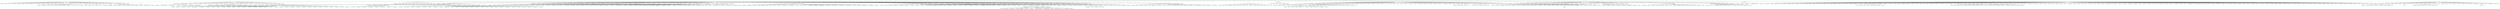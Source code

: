 digraph tree {
    "root";
    "Arts & Entertainment";
    "Amphitheater";
    "Aquarium";
    "Arcade";
    "Art Gallery";
    "Bowling Alley";
    "Casino";
    "Circus";
    "Comedy Club";
    "Concert Hall";
    "Country Dance Club";
    "Disc Golf";
    "Exhibit";
    "General Entertainment";
    "Go Kart Track";
    "Historic Site";
    "Karaoke Box";
    "Laser Tag";
    "Memorial Site";
    "Mini Golf";
    "Movie Theater";
    "Drive-in Theater";
    "Indie Movie Theater";
    "Multiplex";
    "Museum";
    "Art Museum";
    "Erotic Museum";
    "History Museum";
    "Planetarium";
    "Science Museum";
    "Music Venue";
    "Jazz Club";
    "Piano Bar";
    "Rock Club";
    "Pachinko Parlor";
    "Performing Arts Venue";
    "Dance Studio";
    "Indie Theater";
    "Opera House";
    "Theater";
    "Pool Hall";
    "Public Art";
    "Outdoor Sculpture";
    "Street Art";
    "Racecourse";
    "Racetrack";
    "Roller Rink";
    "Salsa Club";
    "Samba School";
    "Stadium";
    "Baseball Stadium";
    "Basketball Stadium";
    "Cricket Ground";
    "Football Stadium";
    "Hockey Arena";
    "Rugby Stadium";
    "Soccer Stadium";
    "Tennis Stadium";
    "Track Stadium";
    "Theme Park";
    "Theme Park Ride / Attraction";
    "Tour Provider";
    "Water Park";
    "Zoo";
    "Zoo Exhibit";
    "College & University";
    "College Academic Building";
    "College Arts Building";
    "College Communications Building";
    "College Engineering Building";
    "College History Building";
    "College Math Building";
    "College Science Building";
    "College Technology Building";
    "College Administrative Building";
    "College Auditorium";
    "College Bookstore";
    "College Cafeteria";
    "College Classroom";
    "College Gym";
    "College Lab";
    "College Library";
    "College Quad";
    "College Rec Center";
    "College Residence Hall";
    "College Stadium";
    "College Baseball Diamond";
    "College Basketball Court";
    "College Cricket Pitch";
    "College Football Field";
    "College Hockey Rink";
    "College Soccer Field";
    "College Tennis Court";
    "College Track";
    "College Theater";
    "Community College";
    "Fraternity House";
    "General College & University";
    "Law School";
    "Medical School";
    "Sorority House";
    "Student Center";
    "Trade School";
    "University";
    "Event";
    "Christmas Market";
    "Conference";
    "Convention";
    "Festival";
    "Line / Queue";
    "Music Festival";
    "Other Event";
    "Parade";
    "Sporting Event";
    "Stoop Sale";
    "Street Fair";
    "Trade Fair";
    "Food";
    "Afghan Restaurant";
    "African Restaurant";
    "Ethiopian Restaurant";
    "American Restaurant";
    "New American Restaurant";
    "Asian Restaurant";
    "Burmese Restaurant";
    "Cambodian Restaurant";
    "Chinese Restaurant";
    "Anhui Restaurant";
    "Beijing Restaurant";
    "Cantonese Restaurant";
    "Cha Chaan Teng";
    "Chinese Aristocrat Restaurant";
    "Chinese Breakfast Place";
    "Dim Sum Restaurant";
    "Dongbei Restaurant";
    "Fujian Restaurant";
    "Guizhou Restaurant";
    "Hainan Restaurant";
    "Hakka Restaurant";
    "Henan Restaurant";
    "Hong Kong Restaurant";
    "Huaiyang Restaurant";
    "Hubei Restaurant";
    "Hunan Restaurant";
    "Imperial Restaurant";
    "Jiangsu Restaurant";
    "Jiangxi Restaurant";
    "Macanese Restaurant";
    "Manchu Restaurant";
    "Peking Duck Restaurant";
    "Shaanxi Restaurant";
    "Shandong Restaurant";
    "Shanghai Restaurant";
    "Shanxi Restaurant";
    "Szechuan Restaurant";
    "Taiwanese Restaurant";
    "Tianjin Restaurant";
    "Xinjiang Restaurant";
    "Yunnan Restaurant";
    "Zhejiang Restaurant";
    "Filipino Restaurant";
    "Himalayan Restaurant";
    "Hotpot Restaurant";
    "Indonesian Restaurant";
    "Acehnese Restaurant";
    "Balinese Restaurant";
    "Betawinese Restaurant";
    "Indonesian Meatball Place";
    "Javanese Restaurant";
    "Manadonese Restaurant";
    "Padangnese Restaurant";
    "Sundanese Restaurant";
    "Japanese Restaurant";
    "Donburi Restaurant";
    "Japanese Curry Restaurant";
    "Kaiseki Restaurant";
    "Kushikatsu Restaurant";
    "Monjayaki Restaurant";
    "Nabe Restaurant";
    "Okonomiyaki Restaurant";
    "Ramen Restaurant";
    "Shabu-Shabu Restaurant";
    "Soba Restaurant";
    "Sukiyaki Restaurant";
    "Sushi Restaurant";
    "Takoyaki Place";
    "Tempura Restaurant";
    "Tonkatsu Restaurant";
    "Udon Restaurant";
    "Unagi Restaurant";
    "Wagashi Place";
    "Yakitori Restaurant";
    "Yoshoku Restaurant";
    "Korean Restaurant";
    "Bossam/Jokbal Restaurant";
    "Bunsik Restaurant";
    "Gukbap Restaurant";
    "Janguh Restaurant";
    "Samgyetang Restaurant";
    "Malay Restaurant";
    "Mamak Restaurant";
    "Mongolian Restaurant";
    "Noodle House";
    "Satay Restaurant";
    "Thai Restaurant";
    "Som Tum Restaurant";
    "Tibetan Restaurant";
    "Vietnamese Restaurant";
    "Australian Restaurant";
    "Austrian Restaurant";
    "BBQ Joint";
    "Bagel Shop";
    "Bakery";
    "Belgian Restaurant";
    "Bistro";
    "Breakfast Spot";
    "Bubble Tea Shop";
    "Buffet";
    "Burger Joint";
    "Cafeteria";
    "Café";
    "Cajun / Creole Restaurant";
    "Caribbean Restaurant";
    "Cuban Restaurant";
    "Caucasian Restaurant";
    "Coffee Shop";
    "Comfort Food Restaurant";
    "Creperie";
    "Czech Restaurant";
    "Deli / Bodega";
    "Dessert Shop";
    "Cupcake Shop";
    "Frozen Yogurt Shop";
    "Ice Cream Shop";
    "Pastry Shop";
    "Pie Shop";
    "Diner";
    "Donut Shop";
    "Dumpling Restaurant";
    "Dutch Restaurant";
    "Eastern European Restaurant";
    "Belarusian Restaurant";
    "Bosnian Restaurant";
    "Bulgarian Restaurant";
    "Romanian Restaurant";
    "Tatar Restaurant";
    "English Restaurant";
    "Falafel Restaurant";
    "Fast Food Restaurant";
    "Fish & Chips Shop";
    "Fondue Restaurant";
    "Food Court";
    "Food Stand";
    "Food Truck";
    "French Restaurant";
    "Alsatian Restaurant";
    "Auvergne Restaurant";
    "Basque Restaurant";
    "Brasserie";
    "Breton Restaurant";
    "Burgundian Restaurant";
    "Catalan Restaurant";
    "Ch'ti Restaurant";
    "Corsican Restaurant";
    "Estaminet";
    "Labour Canteen";
    "Lyonese Bouchon";
    "Norman Restaurant";
    "Provençal Restaurant";
    "Savoyard Restaurant";
    "Southwestern French Restaurant";
    "Fried Chicken Joint";
    "Friterie";
    "Gastropub";
    "German Restaurant";
    "Apple Wine Pub";
    "Bavarian Restaurant";
    "Bratwurst Joint";
    "Currywurst Joint";
    "Franconian Restaurant";
    "German Pop-Up Restaurant";
    "Palatine Restaurant";
    "Rhenisch Restaurant";
    "Schnitzel Restaurant";
    "Silesian Restaurant";
    "Swabian Restaurant";
    "Gluten-free Restaurant";
    "Greek Restaurant";
    "Bougatsa Shop";
    "Cretan Restaurant";
    "Fish Taverna";
    "Grilled Meat Restaurant";
    "Kafenio";
    "Magirio";
    "Meze Restaurant";
    "Modern Greek Restaurant";
    "Ouzeri";
    "Patsa Restaurant";
    "Souvlaki Shop";
    "Taverna";
    "Tsipouro Restaurant";
    "Halal Restaurant";
    "Hawaiian Restaurant";
    "Poke Place";
    "Hot Dog Joint";
    "Hungarian Restaurant";
    "Indian Restaurant";
    "Andhra Restaurant";
    "Awadhi Restaurant";
    "Bengali Restaurant";
    "Chaat Place";
    "Chettinad Restaurant";
    "Dhaba";
    "Dosa Place";
    "Goan Restaurant";
    "Gujarati Restaurant";
    "Hyderabadi Restaurant";
    "Indian Chinese Restaurant";
    "Indian Sweet Shop";
    "Irani Cafe";
    "Jain Restaurant";
    "Karnataka Restaurant";
    "Kerala Restaurant";
    "Maharashtrian Restaurant";
    "Mughlai Restaurant";
    "Multicuisine Indian Restaurant";
    "North Indian Restaurant";
    "Northeast Indian Restaurant";
    "Parsi Restaurant";
    "Punjabi Restaurant";
    "Rajasthani Restaurant";
    "South Indian Restaurant";
    "Udupi Restaurant";
    "Irish Pub";
    "Italian Restaurant";
    "Abruzzo Restaurant";
    "Agriturismo";
    "Aosta Restaurant";
    "Basilicata Restaurant";
    "Calabria Restaurant";
    "Campanian Restaurant";
    "Emilia Restaurant";
    "Friuli Restaurant";
    "Ligurian Restaurant";
    "Lombard Restaurant";
    "Malga";
    "Marche Restaurant";
    "Molise Restaurant";
    "Piadineria";
    "Piedmontese Restaurant";
    "Puglia Restaurant";
    "Romagna Restaurant";
    "Roman Restaurant";
    "Sardinian Restaurant";
    "Sicilian Restaurant";
    "South Tyrolean Restaurant";
    "Trattoria/Osteria";
    "Trentino Restaurant";
    "Tuscan Restaurant";
    "Umbrian Restaurant";
    "Veneto Restaurant";
    "Jewish Restaurant";
    "Kosher Restaurant";
    "Juice Bar";
    "Kebab Restaurant";
    "Latin American Restaurant";
    "Arepa Restaurant";
    "Empanada Restaurant";
    "Salvadoran Restaurant";
    "South American Restaurant";
    "Argentinian Restaurant";
    "Brazilian Restaurant";
    "Acai House";
    "Baiano Restaurant";
    "Central Brazilian Restaurant";
    "Churrascaria";
    "Empada House";
    "Goiano Restaurant";
    "Mineiro Restaurant";
    "Northeastern Brazilian Restaurant";
    "Northern Brazilian Restaurant";
    "Pastelaria";
    "Southeastern Brazilian Restaurant";
    "Southern Brazilian Restaurant";
    "Tapiocaria";
    "Colombian Restaurant";
    "Peruvian Restaurant";
    "Venezuelan Restaurant";
    "Mac & Cheese Joint";
    "Mediterranean Restaurant";
    "Moroccan Restaurant";
    "Mexican Restaurant";
    "Botanero";
    "Burrito Place";
    "Taco Place";
    "Tex-Mex Restaurant";
    "Yucatecan Restaurant";
    "Middle Eastern Restaurant";
    "Egyptian Restaurant";
    "Iraqi Restaurant";
    "Israeli Restaurant";
    "Kurdish Restaurant";
    "Lebanese Restaurant";
    "Persian Restaurant";
    "Ash and Haleem Place";
    "Dizi Place";
    "Gilaki Restaurant";
    "Jegaraki";
    "Tabbakhi";
    "Shawarma Place";
    "Syrian Restaurant";
    "Yemeni Restaurant";
    "Modern European Restaurant";
    "Molecular Gastronomy Restaurant";
    "Pakistani Restaurant";
    "Pet Café";
    "Pizza Place";
    "Polish Restaurant";
    "Portuguese Restaurant";
    "Poutine Place";
    "Restaurant";
    "Russian Restaurant";
    "Blini House";
    "Pelmeni House";
    "Salad Place";
    "Sandwich Place";
    "Scandinavian Restaurant";
    "Scottish Restaurant";
    "Seafood Restaurant";
    "Slovak Restaurant";
    "Snack Place";
    "Soup Place";
    "Southern / Soul Food Restaurant";
    "Spanish Restaurant";
    "Paella Restaurant";
    "Tapas Restaurant";
    "Sri Lankan Restaurant";
    "Steakhouse";
    "Swiss Restaurant";
    "Tea Room";
    "Theme Restaurant";
    "Truck Stop";
    "Turkish Restaurant";
    "Borek Place";
    "Cigkofte Place";
    "Doner Restaurant";
    "Gozleme Place";
    "Kofte Place";
    "Kokoreç Restaurant";
    "Kumpir Restaurant";
    "Kumru Restaurant";
    "Manti Place";
    "Meyhane";
    "Pide Place";
    "Pilavcı";
    "Söğüş Place";
    "Tantuni Restaurant";
    "Turkish Coffeehouse";
    "Turkish Home Cooking Restaurant";
    "Çöp Şiş Place";
    "Ukrainian Restaurant";
    "Varenyky restaurant";
    "West-Ukrainian Restaurant";
    "Vegetarian / Vegan Restaurant";
    "Wings Joint";
    "Nightlife Spot";
    "Bar";
    "Beach Bar";
    "Beer Bar";
    "Beer Garden";
    "Champagne Bar";
    "Cocktail Bar";
    "Dive Bar";
    "Gay Bar";
    "Hookah Bar";
    "Hotel Bar";
    "Karaoke Bar";
    "Pub";
    "Sake Bar";
    "Speakeasy";
    "Sports Bar";
    "Tiki Bar";
    "Whisky Bar";
    "Wine Bar";
    "Brewery";
    "Lounge";
    "Night Market";
    "Nightclub";
    "Other Nightlife";
    "Strip Club";
    "Outdoors & Recreation";
    "Athletics & Sports";
    "Badminton Court";
    "Baseball Field";
    "Basketball Court";
    "Bowling Green";
    "Curling Ice";
    "Golf Course";
    "Golf Driving Range";
    "Gym / Fitness Center";
    "Boxing Gym";
    "Climbing Gym";
    "Cycle Studio";
    "Gym Pool";
    "Gymnastics Gym";
    "Gym";
    "Martial Arts Dojo";
    "Outdoor Gym";
    "Pilates Studio";
    "Track";
    "Weight Loss Center";
    "Yoga Studio";
    "Hockey Field";
    "Hockey Rink";
    "Paintball Field";
    "Rugby Pitch";
    "Skate Park";
    "Skating Rink";
    "Soccer Field";
    "Sports Club";
    "Squash Court";
    "Tennis Court";
    "Volleyball Court";
    "Bathing Area";
    "Bay";
    "Beach";
    "Nudist Beach";
    "Surf Spot";
    "Bike Trail";
    "Botanical Garden";
    "Bridge";
    "Campground";
    "Canal Lock";
    "Canal";
    "Castle";
    "Cave";
    "Cemetery";
    "Dive Spot";
    "Dog Run";
    "Farm";
    "Field";
    "Fishing Spot";
    "Forest";
    "Fountain";
    "Garden";
    "Gun Range";
    "Harbor / Marina";
    "Hill";
    "Hot Spring";
    "Indoor Play Area";
    "Island";
    "Lake";
    "Lighthouse";
    "Mountain Hut";
    "Mountain";
    "National Park";
    "Nature Preserve";
    "Other Great Outdoors";
    "Palace";
    "Park";
    "Pedestrian Plaza";
    "Playground";
    "Plaza";
    "Pool";
    "Rafting";
    "Recreation Center";
    "Reservoir";
    "River";
    "Rock Climbing Spot";
    "Roof Deck";
    "Scenic Lookout";
    "Sculpture Garden";
    "Ski Area";
    "Apres Ski Bar";
    "Ski Chairlift";
    "Ski Chalet";
    "Ski Lodge";
    "Ski Trail";
    "Skydiving Drop Zone";
    "Stables";
    "State / Provincial Park";
    "States & Municipalities";
    "City";
    "County";
    "Country";
    "Neighborhood";
    "State";
    "Town";
    "Village";
    "Summer Camp";
    "Trail";
    "Tree";
    "Vineyard";
    "Volcano";
    "Waterfall";
    "Waterfront";
    "Well";
    "Windmill";
    "Professional & Other Places";
    "Animal Shelter";
    "Art Studio";
    "Auditorium";
    "Ballroom";
    "Building";
    "Business Center";
    "Club House";
    "Community Center";
    "Convention Center";
    "Meeting Room";
    "Cultural Center";
    "Distillery";
    "Distribution Center";
    "Event Space";
    "Outdoor Event Space";
    "Factory";
    "Fair";
    "Funeral Home";
    "Government Building";
    "Capitol Building";
    "City Hall";
    "Courthouse";
    "Embassy / Consulate";
    "Fire Station";
    "Monument / Landmark";
    "Police Station";
    "Town Hall";
    "Industrial Estate";
    "Laboratory";
    "Library";
    "Medical Center";
    "Acupuncturist";
    "Alternative Healer";
    "Chiropractor";
    "Dentist's Office";
    "Doctor's Office";
    "Emergency Room";
    "Eye Doctor";
    "Hospital";
    "Hospital Ward";
    "Maternity Clinic";
    "Medical Lab";
    "Mental Health Office";
    "Nutritionist";
    "Physical Therapist";
    "Rehab Center";
    "Urgent Care Center";
    "Veterinarian";
    "Military Base";
    "Non-Profit";
    "Observatory";
    "Office";
    "Advertising Agency";
    "Campaign Office";
    "Conference Room";
    "Corporate Amenity";
    "Corporate Cafeteria";
    "Corporate Coffee Shop";
    "Coworking Space";
    "Tech Startup";
    "Parking";
    "Post Office";
    "Power Plant";
    "Prison";
    "Radio Station";
    "Recruiting Agency";
    "Research Station";
    "School";
    "Adult Education Center";
    "Circus School";
    "Cooking School";
    "Driving School";
    "Elementary School";
    "Flight School";
    "High School";
    "Language School";
    "Middle School";
    "Music School";
    "Nursery School";
    "Preschool";
    "Private School";
    "Religious School";
    "Swim School";
    "Social Club";
    "Spiritual Center";
    "Buddhist Temple";
    "Cemevi";
    "Church";
    "Confucian Temple";
    "Hindu Temple";
    "Kingdom Hall";
    "Monastery";
    "Mosque";
    "Prayer Room";
    "Shrine";
    "Sikh Temple";
    "Synagogue";
    "Temple";
    "Terreiro";
    "TV Station";
    "Voting Booth";
    "Warehouse";
    "Waste Facility";
    "Wedding Hall";
    "Winery";
    "Residence";
    "Assisted Living";
    "Home (private)";
    "Housing Development";
    "Residential Building (Apartment / Condo)";
    "Trailer Park";
    "Shop & Service";
    "ATM";
    "Adult Boutique";
    "Antique Shop";
    "Arts & Crafts Store";
    "Astrologer";
    "Auto Dealership";
    "Auto Garage";
    "Auto Workshop";
    "Automotive Shop";
    "Baby Store";
    "Bank";
    "Bath House";
    "Batik Shop";
    "Betting Shop";
    "Big Box Store";
    "Bike Shop";
    "Board Shop";
    "Bookstore";
    "Bridal Shop";
    "Business Service";
    "Camera Store";
    "Candy Store";
    "Car Wash";
    "Carpet Store";
    "Check Cashing Service";
    "Child Care Service";
    "Daycare";
    "Chocolate Shop";
    "Clothing Store";
    "Accessories Store";
    "Boutique";
    "Kids Store";
    "Lingerie Store";
    "Men's Store";
    "Shoe Store";
    "Women's Store";
    "Comic Shop";
    "Construction & Landscaping";
    "Convenience Store";
    "Cosmetics Shop";
    "Costume Shop";
    "Credit Union";
    "Currency Exchange";
    "Department Store";
    "Design Studio";
    "Discount Store";
    "Dive Shop";
    "Drugstore";
    "Dry Cleaner";
    "EV Charging Station";
    "Electronics Store";
    "Entertainment Service";
    "Event Service";
    "Fabric Shop";
    "Film Studio";
    "Financial or Legal Service";
    "Fireworks Store";
    "Fishing Store";
    "Flea Market";
    "Floating Market";
    "Flower Shop";
    "Food & Drink Shop";
    "Beer Store";
    "Butcher";
    "Cheese Shop";
    "Dairy Store";
    "Farmers Market";
    "Fish Market";
    "Food Service";
    "Gourmet Shop";
    "Grocery Store";
    "Health Food Store";
    "Kuruyemişçi";
    "Liquor Store";
    "Organic Grocery";
    "Sausage Shop";
    "Street Food Gathering";
    "Supermarket";
    "Turşucu";
    "Wine Shop";
    "Frame Store";
    "Fruit & Vegetable Store";
    "Furniture / Home Store";
    "Lighting Store";
    "Gaming Cafe";
    "Garden Center";
    "Gas Station";
    "Gift Shop";
    "Gun Shop";
    "Hardware Store";
    "Health & Beauty Service";
    "Herbs & Spices Store";
    "Hobby Shop";
    "Home Service";
    "Hunting Supply";
    "IT Services";
    "Insurance Office";
    "Internet Cafe";
    "Jewelry Store";
    "Kitchen Supply Store";
    "Knitting Store";
    "Laundromat";
    "Laundry Service";
    "Lawyer";
    "Leather Goods Store";
    "Locksmith";
    "Lottery Retailer";
    "Luggage Store";
    "Marijuana Dispensary";
    "Market";
    "Massage Studio";
    "Mattress Store";
    "Medical Supply Store";
    "Miscellaneous Shop";
    "Mobile Phone Shop";
    "Mobility Store";
    "Motorcycle Shop";
    "Motorsports Shop";
    "Music Store";
    "Nail Salon";
    "Newsstand";
    "Notary";
    "Optical Shop";
    "Other Repair Shop";
    "Outdoor Supply Store";
    "Outlet Mall";
    "Outlet Store";
    "Paper / Office Supplies Store";
    "Pawn Shop";
    "Perfume Shop";
    "Pet Service";
    "Pet Store";
    "Pharmacy";
    "Photography Lab";
    "Photography Studio";
    "Piercing Parlor";
    "Pop-Up Shop";
    "Print Shop";
    "Public Bathroom";
    "Real Estate Office";
    "Record Shop";
    "Recording Studio";
    "Recycling Facility";
    "Rental Service";
    "Salon / Barbershop";
    "Sauna / Steam Room";
    "Shipping Store";
    "Shoe Repair";
    "Shopping Mall";
    "Shopping Plaza";
    "Skate Shop";
    "Ski Shop";
    "Smoke Shop";
    "Smoothie Shop";
    "Souvenir Shop";
    "Spa";
    "Sporting Goods Shop";
    "Stationery Store";
    "Storage Facility";
    "Supplement Shop";
    "Tailor Shop";
    "Tanning Salon";
    "Tattoo Parlor";
    "Thrift / Vintage Store";
    "Toy / Game Store";
    "Travel Agency";
    "Used Bookstore";
    "Vape Store";
    "Video Game Store";
    "Video Store";
    "Warehouse Store";
    "Watch Shop";
    "Travel & Transport";
    "Airport";
    "Airport Food Court";
    "Airport Gate";
    "Airport Lounge";
    "Airport Service";
    "Airport Terminal";
    "Airport Tram";
    "Baggage Claim";
    "Plane";
    "Baggage Locker";
    "Bike Rental / Bike Share";
    "Boat Rental";
    "Boat or Ferry";
    "Border Crossing";
    "Bus Station";
    "Bus Line";
    "Bus Stop";
    "Cable Car";
    "Cruise";
    "Duty-free Shop";
    "General Travel";
    "Heliport";
    "Hotel";
    "Bed & Breakfast";
    "Boarding House";
    "Hostel";
    "Hotel Pool";
    "Inn";
    "Motel";
    "Resort";
    "Vacation Rental";
    "Intersection";
    "Light Rail Station";
    "Metro Station";
    "Moving Target";
    "Pier";
    "Port";
    "RV Park";
    "Rental Car Location";
    "Rest Area";
    "Road";
    "Taxi Stand";
    "Taxi";
    "Toll Booth";
    "Toll Plaza";
    "Tourist Information Center";
    "Train Station";
    "Platform";
    "Train";
    "Tram Station";
    "Transportation Service";
    "Travel Lounge";
    "Tunnel";
    "root" -> "Arts & Entertainment";
    "root" -> "College & University";
    "root" -> "Event";
    "root" -> "Food";
    "root" -> "Nightlife Spot";
    "root" -> "Outdoors & Recreation";
    "root" -> "Professional & Other Places";
    "root" -> "Residence";
    "root" -> "Shop & Service";
    "root" -> "Travel & Transport";
    "Arts & Entertainment" -> "Amphitheater";
    "Arts & Entertainment" -> "Aquarium";
    "Arts & Entertainment" -> "Arcade";
    "Arts & Entertainment" -> "Art Gallery";
    "Arts & Entertainment" -> "Bowling Alley";
    "Arts & Entertainment" -> "Casino";
    "Arts & Entertainment" -> "Circus";
    "Arts & Entertainment" -> "Comedy Club";
    "Arts & Entertainment" -> "Concert Hall";
    "Arts & Entertainment" -> "Country Dance Club";
    "Arts & Entertainment" -> "Disc Golf";
    "Arts & Entertainment" -> "Exhibit";
    "Arts & Entertainment" -> "General Entertainment";
    "Arts & Entertainment" -> "Go Kart Track";
    "Arts & Entertainment" -> "Historic Site";
    "Arts & Entertainment" -> "Karaoke Box";
    "Arts & Entertainment" -> "Laser Tag";
    "Arts & Entertainment" -> "Memorial Site";
    "Arts & Entertainment" -> "Mini Golf";
    "Arts & Entertainment" -> "Movie Theater";
    "Arts & Entertainment" -> "Museum";
    "Arts & Entertainment" -> "Music Venue";
    "Arts & Entertainment" -> "Pachinko Parlor";
    "Arts & Entertainment" -> "Performing Arts Venue";
    "Arts & Entertainment" -> "Pool Hall";
    "Arts & Entertainment" -> "Public Art";
    "Arts & Entertainment" -> "Racecourse";
    "Arts & Entertainment" -> "Racetrack";
    "Arts & Entertainment" -> "Roller Rink";
    "Arts & Entertainment" -> "Salsa Club";
    "Arts & Entertainment" -> "Samba School";
    "Arts & Entertainment" -> "Stadium";
    "Arts & Entertainment" -> "Theme Park";
    "Arts & Entertainment" -> "Tour Provider";
    "Arts & Entertainment" -> "Water Park";
    "Arts & Entertainment" -> "Zoo";
    "Movie Theater" -> "Drive-in Theater";
    "Movie Theater" -> "Indie Movie Theater";
    "Movie Theater" -> "Multiplex";
    "Museum" -> "Art Museum";
    "Museum" -> "Erotic Museum";
    "Museum" -> "History Museum";
    "Museum" -> "Planetarium";
    "Museum" -> "Science Museum";
    "Music Venue" -> "Jazz Club";
    "Music Venue" -> "Piano Bar";
    "Music Venue" -> "Rock Club";
    "Performing Arts Venue" -> "Dance Studio";
    "Performing Arts Venue" -> "Indie Theater";
    "Performing Arts Venue" -> "Opera House";
    "Performing Arts Venue" -> "Theater";
    "Public Art" -> "Outdoor Sculpture";
    "Public Art" -> "Street Art";
    "Stadium" -> "Baseball Stadium";
    "Stadium" -> "Basketball Stadium";
    "Stadium" -> "Cricket Ground";
    "Stadium" -> "Football Stadium";
    "Stadium" -> "Hockey Arena";
    "Stadium" -> "Rugby Stadium";
    "Stadium" -> "Soccer Stadium";
    "Stadium" -> "Tennis Stadium";
    "Stadium" -> "Track Stadium";
    "Theme Park" -> "Theme Park Ride / Attraction";
    "Zoo" -> "Zoo Exhibit";
    "College & University" -> "College Academic Building";
    "College & University" -> "College Administrative Building";
    "College & University" -> "College Auditorium";
    "College & University" -> "College Bookstore";
    "College & University" -> "College Cafeteria";
    "College & University" -> "College Classroom";
    "College & University" -> "College Gym";
    "College & University" -> "College Lab";
    "College & University" -> "College Library";
    "College & University" -> "College Quad";
    "College & University" -> "College Rec Center";
    "College & University" -> "College Residence Hall";
    "College & University" -> "College Stadium";
    "College & University" -> "College Theater";
    "College & University" -> "Community College";
    "College & University" -> "Fraternity House";
    "College & University" -> "General College & University";
    "College & University" -> "Law School";
    "College & University" -> "Medical School";
    "College & University" -> "Sorority House";
    "College & University" -> "Student Center";
    "College & University" -> "Trade School";
    "College & University" -> "University";
    "College Academic Building" -> "College Arts Building";
    "College Academic Building" -> "College Communications Building";
    "College Academic Building" -> "College Engineering Building";
    "College Academic Building" -> "College History Building";
    "College Academic Building" -> "College Math Building";
    "College Academic Building" -> "College Science Building";
    "College Academic Building" -> "College Technology Building";
    "College Stadium" -> "College Baseball Diamond";
    "College Stadium" -> "College Basketball Court";
    "College Stadium" -> "College Cricket Pitch";
    "College Stadium" -> "College Football Field";
    "College Stadium" -> "College Hockey Rink";
    "College Stadium" -> "College Soccer Field";
    "College Stadium" -> "College Tennis Court";
    "College Stadium" -> "College Track";
    "Event" -> "Christmas Market";
    "Event" -> "Conference";
    "Event" -> "Convention";
    "Event" -> "Festival";
    "Event" -> "Line / Queue";
    "Event" -> "Music Festival";
    "Event" -> "Other Event";
    "Event" -> "Parade";
    "Event" -> "Sporting Event";
    "Event" -> "Stoop Sale";
    "Event" -> "Street Fair";
    "Event" -> "Trade Fair";
    "Food" -> "Afghan Restaurant";
    "Food" -> "African Restaurant";
    "Food" -> "American Restaurant";
    "Food" -> "Asian Restaurant";
    "Food" -> "Australian Restaurant";
    "Food" -> "Austrian Restaurant";
    "Food" -> "BBQ Joint";
    "Food" -> "Bagel Shop";
    "Food" -> "Bakery";
    "Food" -> "Belgian Restaurant";
    "Food" -> "Bistro";
    "Food" -> "Breakfast Spot";
    "Food" -> "Bubble Tea Shop";
    "Food" -> "Buffet";
    "Food" -> "Burger Joint";
    "Food" -> "Cafeteria";
    "Food" -> "Café";
    "Food" -> "Cajun / Creole Restaurant";
    "Food" -> "Caribbean Restaurant";
    "Food" -> "Caucasian Restaurant";
    "Food" -> "Coffee Shop";
    "Food" -> "Comfort Food Restaurant";
    "Food" -> "Creperie";
    "Food" -> "Czech Restaurant";
    "Food" -> "Deli / Bodega";
    "Food" -> "Dessert Shop";
    "Food" -> "Diner";
    "Food" -> "Donut Shop";
    "Food" -> "Dumpling Restaurant";
    "Food" -> "Dutch Restaurant";
    "Food" -> "Eastern European Restaurant";
    "Food" -> "English Restaurant";
    "Food" -> "Falafel Restaurant";
    "Food" -> "Fast Food Restaurant";
    "Food" -> "Fish & Chips Shop";
    "Food" -> "Fondue Restaurant";
    "Food" -> "Food Court";
    "Food" -> "Food Stand";
    "Food" -> "Food Truck";
    "Food" -> "French Restaurant";
    "Food" -> "Fried Chicken Joint";
    "Food" -> "Friterie";
    "Food" -> "Gastropub";
    "Food" -> "German Restaurant";
    "Food" -> "Gluten-free Restaurant";
    "Food" -> "Greek Restaurant";
    "Food" -> "Halal Restaurant";
    "Food" -> "Hawaiian Restaurant";
    "Food" -> "Hot Dog Joint";
    "Food" -> "Hungarian Restaurant";
    "Food" -> "Indian Restaurant";
    "Food" -> "Irish Pub";
    "Food" -> "Italian Restaurant";
    "Food" -> "Jewish Restaurant";
    "Food" -> "Juice Bar";
    "Food" -> "Kebab Restaurant";
    "Food" -> "Latin American Restaurant";
    "Food" -> "Mac & Cheese Joint";
    "Food" -> "Mediterranean Restaurant";
    "Food" -> "Mexican Restaurant";
    "Food" -> "Middle Eastern Restaurant";
    "Food" -> "Modern European Restaurant";
    "Food" -> "Molecular Gastronomy Restaurant";
    "Food" -> "Pakistani Restaurant";
    "Food" -> "Pet Café";
    "Food" -> "Pizza Place";
    "Food" -> "Polish Restaurant";
    "Food" -> "Portuguese Restaurant";
    "Food" -> "Poutine Place";
    "Food" -> "Restaurant";
    "Food" -> "Russian Restaurant";
    "Food" -> "Salad Place";
    "Food" -> "Sandwich Place";
    "Food" -> "Scandinavian Restaurant";
    "Food" -> "Scottish Restaurant";
    "Food" -> "Seafood Restaurant";
    "Food" -> "Slovak Restaurant";
    "Food" -> "Snack Place";
    "Food" -> "Soup Place";
    "Food" -> "Southern / Soul Food Restaurant";
    "Food" -> "Spanish Restaurant";
    "Food" -> "Sri Lankan Restaurant";
    "Food" -> "Steakhouse";
    "Food" -> "Swiss Restaurant";
    "Food" -> "Tea Room";
    "Food" -> "Theme Restaurant";
    "Food" -> "Truck Stop";
    "Food" -> "Turkish Restaurant";
    "Food" -> "Ukrainian Restaurant";
    "Food" -> "Vegetarian / Vegan Restaurant";
    "Food" -> "Wings Joint";
    "African Restaurant" -> "Ethiopian Restaurant";
    "American Restaurant" -> "New American Restaurant";
    "Asian Restaurant" -> "Burmese Restaurant";
    "Asian Restaurant" -> "Cambodian Restaurant";
    "Asian Restaurant" -> "Chinese Restaurant";
    "Asian Restaurant" -> "Filipino Restaurant";
    "Asian Restaurant" -> "Himalayan Restaurant";
    "Asian Restaurant" -> "Hotpot Restaurant";
    "Asian Restaurant" -> "Indonesian Restaurant";
    "Asian Restaurant" -> "Japanese Restaurant";
    "Asian Restaurant" -> "Korean Restaurant";
    "Asian Restaurant" -> "Malay Restaurant";
    "Asian Restaurant" -> "Mongolian Restaurant";
    "Asian Restaurant" -> "Noodle House";
    "Asian Restaurant" -> "Satay Restaurant";
    "Asian Restaurant" -> "Thai Restaurant";
    "Asian Restaurant" -> "Tibetan Restaurant";
    "Asian Restaurant" -> "Vietnamese Restaurant";
    "Chinese Restaurant" -> "Anhui Restaurant";
    "Chinese Restaurant" -> "Beijing Restaurant";
    "Chinese Restaurant" -> "Cantonese Restaurant";
    "Chinese Restaurant" -> "Cha Chaan Teng";
    "Chinese Restaurant" -> "Chinese Aristocrat Restaurant";
    "Chinese Restaurant" -> "Chinese Breakfast Place";
    "Chinese Restaurant" -> "Dim Sum Restaurant";
    "Chinese Restaurant" -> "Dongbei Restaurant";
    "Chinese Restaurant" -> "Fujian Restaurant";
    "Chinese Restaurant" -> "Guizhou Restaurant";
    "Chinese Restaurant" -> "Hainan Restaurant";
    "Chinese Restaurant" -> "Hakka Restaurant";
    "Chinese Restaurant" -> "Henan Restaurant";
    "Chinese Restaurant" -> "Hong Kong Restaurant";
    "Chinese Restaurant" -> "Huaiyang Restaurant";
    "Chinese Restaurant" -> "Hubei Restaurant";
    "Chinese Restaurant" -> "Hunan Restaurant";
    "Chinese Restaurant" -> "Imperial Restaurant";
    "Chinese Restaurant" -> "Jiangsu Restaurant";
    "Chinese Restaurant" -> "Jiangxi Restaurant";
    "Chinese Restaurant" -> "Macanese Restaurant";
    "Chinese Restaurant" -> "Manchu Restaurant";
    "Chinese Restaurant" -> "Peking Duck Restaurant";
    "Chinese Restaurant" -> "Shaanxi Restaurant";
    "Chinese Restaurant" -> "Shandong Restaurant";
    "Chinese Restaurant" -> "Shanghai Restaurant";
    "Chinese Restaurant" -> "Shanxi Restaurant";
    "Chinese Restaurant" -> "Szechuan Restaurant";
    "Chinese Restaurant" -> "Taiwanese Restaurant";
    "Chinese Restaurant" -> "Tianjin Restaurant";
    "Chinese Restaurant" -> "Xinjiang Restaurant";
    "Chinese Restaurant" -> "Yunnan Restaurant";
    "Chinese Restaurant" -> "Zhejiang Restaurant";
    "Indonesian Restaurant" -> "Acehnese Restaurant";
    "Indonesian Restaurant" -> "Balinese Restaurant";
    "Indonesian Restaurant" -> "Betawinese Restaurant";
    "Indonesian Restaurant" -> "Indonesian Meatball Place";
    "Indonesian Restaurant" -> "Javanese Restaurant";
    "Indonesian Restaurant" -> "Manadonese Restaurant";
    "Indonesian Restaurant" -> "Padangnese Restaurant";
    "Indonesian Restaurant" -> "Sundanese Restaurant";
    "Japanese Restaurant" -> "Donburi Restaurant";
    "Japanese Restaurant" -> "Japanese Curry Restaurant";
    "Japanese Restaurant" -> "Kaiseki Restaurant";
    "Japanese Restaurant" -> "Kushikatsu Restaurant";
    "Japanese Restaurant" -> "Monjayaki Restaurant";
    "Japanese Restaurant" -> "Nabe Restaurant";
    "Japanese Restaurant" -> "Okonomiyaki Restaurant";
    "Japanese Restaurant" -> "Ramen Restaurant";
    "Japanese Restaurant" -> "Shabu-Shabu Restaurant";
    "Japanese Restaurant" -> "Soba Restaurant";
    "Japanese Restaurant" -> "Sukiyaki Restaurant";
    "Japanese Restaurant" -> "Sushi Restaurant";
    "Japanese Restaurant" -> "Takoyaki Place";
    "Japanese Restaurant" -> "Tempura Restaurant";
    "Japanese Restaurant" -> "Tonkatsu Restaurant";
    "Japanese Restaurant" -> "Udon Restaurant";
    "Japanese Restaurant" -> "Unagi Restaurant";
    "Japanese Restaurant" -> "Wagashi Place";
    "Japanese Restaurant" -> "Yakitori Restaurant";
    "Japanese Restaurant" -> "Yoshoku Restaurant";
    "Korean Restaurant" -> "Bossam/Jokbal Restaurant";
    "Korean Restaurant" -> "Bunsik Restaurant";
    "Korean Restaurant" -> "Gukbap Restaurant";
    "Korean Restaurant" -> "Janguh Restaurant";
    "Korean Restaurant" -> "Samgyetang Restaurant";
    "Malay Restaurant" -> "Mamak Restaurant";
    "Thai Restaurant" -> "Som Tum Restaurant";
    "Caribbean Restaurant" -> "Cuban Restaurant";
    "Dessert Shop" -> "Cupcake Shop";
    "Dessert Shop" -> "Frozen Yogurt Shop";
    "Dessert Shop" -> "Ice Cream Shop";
    "Dessert Shop" -> "Pastry Shop";
    "Dessert Shop" -> "Pie Shop";
    "Eastern European Restaurant" -> "Belarusian Restaurant";
    "Eastern European Restaurant" -> "Bosnian Restaurant";
    "Eastern European Restaurant" -> "Bulgarian Restaurant";
    "Eastern European Restaurant" -> "Romanian Restaurant";
    "Eastern European Restaurant" -> "Tatar Restaurant";
    "French Restaurant" -> "Alsatian Restaurant";
    "French Restaurant" -> "Auvergne Restaurant";
    "French Restaurant" -> "Basque Restaurant";
    "French Restaurant" -> "Brasserie";
    "French Restaurant" -> "Breton Restaurant";
    "French Restaurant" -> "Burgundian Restaurant";
    "French Restaurant" -> "Catalan Restaurant";
    "French Restaurant" -> "Ch'ti Restaurant";
    "French Restaurant" -> "Corsican Restaurant";
    "French Restaurant" -> "Estaminet";
    "French Restaurant" -> "Labour Canteen";
    "French Restaurant" -> "Lyonese Bouchon";
    "French Restaurant" -> "Norman Restaurant";
    "French Restaurant" -> "Provençal Restaurant";
    "French Restaurant" -> "Savoyard Restaurant";
    "French Restaurant" -> "Southwestern French Restaurant";
    "German Restaurant" -> "Apple Wine Pub";
    "German Restaurant" -> "Bavarian Restaurant";
    "German Restaurant" -> "Bratwurst Joint";
    "German Restaurant" -> "Currywurst Joint";
    "German Restaurant" -> "Franconian Restaurant";
    "German Restaurant" -> "German Pop-Up Restaurant";
    "German Restaurant" -> "Palatine Restaurant";
    "German Restaurant" -> "Rhenisch Restaurant";
    "German Restaurant" -> "Schnitzel Restaurant";
    "German Restaurant" -> "Silesian Restaurant";
    "German Restaurant" -> "Swabian Restaurant";
    "Greek Restaurant" -> "Bougatsa Shop";
    "Greek Restaurant" -> "Cretan Restaurant";
    "Greek Restaurant" -> "Fish Taverna";
    "Greek Restaurant" -> "Grilled Meat Restaurant";
    "Greek Restaurant" -> "Kafenio";
    "Greek Restaurant" -> "Magirio";
    "Greek Restaurant" -> "Meze Restaurant";
    "Greek Restaurant" -> "Modern Greek Restaurant";
    "Greek Restaurant" -> "Ouzeri";
    "Greek Restaurant" -> "Patsa Restaurant";
    "Greek Restaurant" -> "Souvlaki Shop";
    "Greek Restaurant" -> "Taverna";
    "Greek Restaurant" -> "Tsipouro Restaurant";
    "Hawaiian Restaurant" -> "Poke Place";
    "Indian Restaurant" -> "Andhra Restaurant";
    "Indian Restaurant" -> "Awadhi Restaurant";
    "Indian Restaurant" -> "Bengali Restaurant";
    "Indian Restaurant" -> "Chaat Place";
    "Indian Restaurant" -> "Chettinad Restaurant";
    "Indian Restaurant" -> "Dhaba";
    "Indian Restaurant" -> "Dosa Place";
    "Indian Restaurant" -> "Goan Restaurant";
    "Indian Restaurant" -> "Gujarati Restaurant";
    "Indian Restaurant" -> "Hyderabadi Restaurant";
    "Indian Restaurant" -> "Indian Chinese Restaurant";
    "Indian Restaurant" -> "Indian Sweet Shop";
    "Indian Restaurant" -> "Irani Cafe";
    "Indian Restaurant" -> "Jain Restaurant";
    "Indian Restaurant" -> "Karnataka Restaurant";
    "Indian Restaurant" -> "Kerala Restaurant";
    "Indian Restaurant" -> "Maharashtrian Restaurant";
    "Indian Restaurant" -> "Mughlai Restaurant";
    "Indian Restaurant" -> "Multicuisine Indian Restaurant";
    "Indian Restaurant" -> "North Indian Restaurant";
    "Indian Restaurant" -> "Northeast Indian Restaurant";
    "Indian Restaurant" -> "Parsi Restaurant";
    "Indian Restaurant" -> "Punjabi Restaurant";
    "Indian Restaurant" -> "Rajasthani Restaurant";
    "Indian Restaurant" -> "South Indian Restaurant";
    "Indian Restaurant" -> "Udupi Restaurant";
    "Italian Restaurant" -> "Abruzzo Restaurant";
    "Italian Restaurant" -> "Agriturismo";
    "Italian Restaurant" -> "Aosta Restaurant";
    "Italian Restaurant" -> "Basilicata Restaurant";
    "Italian Restaurant" -> "Calabria Restaurant";
    "Italian Restaurant" -> "Campanian Restaurant";
    "Italian Restaurant" -> "Emilia Restaurant";
    "Italian Restaurant" -> "Friuli Restaurant";
    "Italian Restaurant" -> "Ligurian Restaurant";
    "Italian Restaurant" -> "Lombard Restaurant";
    "Italian Restaurant" -> "Malga";
    "Italian Restaurant" -> "Marche Restaurant";
    "Italian Restaurant" -> "Molise Restaurant";
    "Italian Restaurant" -> "Piadineria";
    "Italian Restaurant" -> "Piedmontese Restaurant";
    "Italian Restaurant" -> "Puglia Restaurant";
    "Italian Restaurant" -> "Romagna Restaurant";
    "Italian Restaurant" -> "Roman Restaurant";
    "Italian Restaurant" -> "Sardinian Restaurant";
    "Italian Restaurant" -> "Sicilian Restaurant";
    "Italian Restaurant" -> "South Tyrolean Restaurant";
    "Italian Restaurant" -> "Trattoria/Osteria";
    "Italian Restaurant" -> "Trentino Restaurant";
    "Italian Restaurant" -> "Tuscan Restaurant";
    "Italian Restaurant" -> "Umbrian Restaurant";
    "Italian Restaurant" -> "Veneto Restaurant";
    "Jewish Restaurant" -> "Kosher Restaurant";
    "Latin American Restaurant" -> "Arepa Restaurant";
    "Latin American Restaurant" -> "Empanada Restaurant";
    "Latin American Restaurant" -> "Salvadoran Restaurant";
    "Latin American Restaurant" -> "South American Restaurant";
    "South American Restaurant" -> "Argentinian Restaurant";
    "South American Restaurant" -> "Brazilian Restaurant";
    "South American Restaurant" -> "Colombian Restaurant";
    "South American Restaurant" -> "Peruvian Restaurant";
    "South American Restaurant" -> "Venezuelan Restaurant";
    "Brazilian Restaurant" -> "Acai House";
    "Brazilian Restaurant" -> "Baiano Restaurant";
    "Brazilian Restaurant" -> "Central Brazilian Restaurant";
    "Brazilian Restaurant" -> "Churrascaria";
    "Brazilian Restaurant" -> "Empada House";
    "Brazilian Restaurant" -> "Goiano Restaurant";
    "Brazilian Restaurant" -> "Mineiro Restaurant";
    "Brazilian Restaurant" -> "Northeastern Brazilian Restaurant";
    "Brazilian Restaurant" -> "Northern Brazilian Restaurant";
    "Brazilian Restaurant" -> "Pastelaria";
    "Brazilian Restaurant" -> "Southeastern Brazilian Restaurant";
    "Brazilian Restaurant" -> "Southern Brazilian Restaurant";
    "Brazilian Restaurant" -> "Tapiocaria";
    "Mediterranean Restaurant" -> "Moroccan Restaurant";
    "Mexican Restaurant" -> "Botanero";
    "Mexican Restaurant" -> "Burrito Place";
    "Mexican Restaurant" -> "Taco Place";
    "Mexican Restaurant" -> "Tex-Mex Restaurant";
    "Mexican Restaurant" -> "Yucatecan Restaurant";
    "Middle Eastern Restaurant" -> "Egyptian Restaurant";
    "Middle Eastern Restaurant" -> "Iraqi Restaurant";
    "Middle Eastern Restaurant" -> "Israeli Restaurant";
    "Middle Eastern Restaurant" -> "Kurdish Restaurant";
    "Middle Eastern Restaurant" -> "Lebanese Restaurant";
    "Middle Eastern Restaurant" -> "Persian Restaurant";
    "Middle Eastern Restaurant" -> "Shawarma Place";
    "Middle Eastern Restaurant" -> "Syrian Restaurant";
    "Middle Eastern Restaurant" -> "Yemeni Restaurant";
    "Persian Restaurant" -> "Ash and Haleem Place";
    "Persian Restaurant" -> "Dizi Place";
    "Persian Restaurant" -> "Gilaki Restaurant";
    "Persian Restaurant" -> "Jegaraki";
    "Persian Restaurant" -> "Tabbakhi";
    "Russian Restaurant" -> "Blini House";
    "Russian Restaurant" -> "Pelmeni House";
    "Spanish Restaurant" -> "Paella Restaurant";
    "Spanish Restaurant" -> "Tapas Restaurant";
    "Turkish Restaurant" -> "Borek Place";
    "Turkish Restaurant" -> "Cigkofte Place";
    "Turkish Restaurant" -> "Doner Restaurant";
    "Turkish Restaurant" -> "Gozleme Place";
    "Turkish Restaurant" -> "Kofte Place";
    "Turkish Restaurant" -> "Kokoreç Restaurant";
    "Turkish Restaurant" -> "Kumpir Restaurant";
    "Turkish Restaurant" -> "Kumru Restaurant";
    "Turkish Restaurant" -> "Manti Place";
    "Turkish Restaurant" -> "Meyhane";
    "Turkish Restaurant" -> "Pide Place";
    "Turkish Restaurant" -> "Pilavcı";
    "Turkish Restaurant" -> "Söğüş Place";
    "Turkish Restaurant" -> "Tantuni Restaurant";
    "Turkish Restaurant" -> "Turkish Coffeehouse";
    "Turkish Restaurant" -> "Turkish Home Cooking Restaurant";
    "Turkish Restaurant" -> "Çöp Şiş Place";
    "Ukrainian Restaurant" -> "Varenyky restaurant";
    "Ukrainian Restaurant" -> "West-Ukrainian Restaurant";
    "Nightlife Spot" -> "Bar";
    "Nightlife Spot" -> "Brewery";
    "Nightlife Spot" -> "Lounge";
    "Nightlife Spot" -> "Night Market";
    "Nightlife Spot" -> "Nightclub";
    "Nightlife Spot" -> "Other Nightlife";
    "Nightlife Spot" -> "Strip Club";
    "Bar" -> "Beach Bar";
    "Bar" -> "Beer Bar";
    "Bar" -> "Beer Garden";
    "Bar" -> "Champagne Bar";
    "Bar" -> "Cocktail Bar";
    "Bar" -> "Dive Bar";
    "Bar" -> "Gay Bar";
    "Bar" -> "Hookah Bar";
    "Bar" -> "Hotel Bar";
    "Bar" -> "Karaoke Bar";
    "Bar" -> "Pub";
    "Bar" -> "Sake Bar";
    "Bar" -> "Speakeasy";
    "Bar" -> "Sports Bar";
    "Bar" -> "Tiki Bar";
    "Bar" -> "Whisky Bar";
    "Bar" -> "Wine Bar";
    "Outdoors & Recreation" -> "Athletics & Sports";
    "Outdoors & Recreation" -> "Bathing Area";
    "Outdoors & Recreation" -> "Bay";
    "Outdoors & Recreation" -> "Beach";
    "Outdoors & Recreation" -> "Bike Trail";
    "Outdoors & Recreation" -> "Botanical Garden";
    "Outdoors & Recreation" -> "Bridge";
    "Outdoors & Recreation" -> "Campground";
    "Outdoors & Recreation" -> "Canal Lock";
    "Outdoors & Recreation" -> "Canal";
    "Outdoors & Recreation" -> "Castle";
    "Outdoors & Recreation" -> "Cave";
    "Outdoors & Recreation" -> "Cemetery";
    "Outdoors & Recreation" -> "Dive Spot";
    "Outdoors & Recreation" -> "Dog Run";
    "Outdoors & Recreation" -> "Farm";
    "Outdoors & Recreation" -> "Field";
    "Outdoors & Recreation" -> "Fishing Spot";
    "Outdoors & Recreation" -> "Forest";
    "Outdoors & Recreation" -> "Fountain";
    "Outdoors & Recreation" -> "Garden";
    "Outdoors & Recreation" -> "Gun Range";
    "Outdoors & Recreation" -> "Harbor / Marina";
    "Outdoors & Recreation" -> "Hill";
    "Outdoors & Recreation" -> "Hot Spring";
    "Outdoors & Recreation" -> "Indoor Play Area";
    "Outdoors & Recreation" -> "Island";
    "Outdoors & Recreation" -> "Lake";
    "Outdoors & Recreation" -> "Lighthouse";
    "Outdoors & Recreation" -> "Mountain Hut";
    "Outdoors & Recreation" -> "Mountain";
    "Outdoors & Recreation" -> "National Park";
    "Outdoors & Recreation" -> "Nature Preserve";
    "Outdoors & Recreation" -> "Other Great Outdoors";
    "Outdoors & Recreation" -> "Palace";
    "Outdoors & Recreation" -> "Park";
    "Outdoors & Recreation" -> "Pedestrian Plaza";
    "Outdoors & Recreation" -> "Playground";
    "Outdoors & Recreation" -> "Plaza";
    "Outdoors & Recreation" -> "Pool";
    "Outdoors & Recreation" -> "Rafting";
    "Outdoors & Recreation" -> "Recreation Center";
    "Outdoors & Recreation" -> "Reservoir";
    "Outdoors & Recreation" -> "River";
    "Outdoors & Recreation" -> "Rock Climbing Spot";
    "Outdoors & Recreation" -> "Roof Deck";
    "Outdoors & Recreation" -> "Scenic Lookout";
    "Outdoors & Recreation" -> "Sculpture Garden";
    "Outdoors & Recreation" -> "Ski Area";
    "Outdoors & Recreation" -> "Skydiving Drop Zone";
    "Outdoors & Recreation" -> "Stables";
    "Outdoors & Recreation" -> "State / Provincial Park";
    "Outdoors & Recreation" -> "States & Municipalities";
    "Outdoors & Recreation" -> "Summer Camp";
    "Outdoors & Recreation" -> "Trail";
    "Outdoors & Recreation" -> "Tree";
    "Outdoors & Recreation" -> "Vineyard";
    "Outdoors & Recreation" -> "Volcano";
    "Outdoors & Recreation" -> "Waterfall";
    "Outdoors & Recreation" -> "Waterfront";
    "Outdoors & Recreation" -> "Well";
    "Outdoors & Recreation" -> "Windmill";
    "Athletics & Sports" -> "Badminton Court";
    "Athletics & Sports" -> "Baseball Field";
    "Athletics & Sports" -> "Basketball Court";
    "Athletics & Sports" -> "Bowling Green";
    "Athletics & Sports" -> "Curling Ice";
    "Athletics & Sports" -> "Golf Course";
    "Athletics & Sports" -> "Golf Driving Range";
    "Athletics & Sports" -> "Gym / Fitness Center";
    "Athletics & Sports" -> "Hockey Field";
    "Athletics & Sports" -> "Hockey Rink";
    "Athletics & Sports" -> "Paintball Field";
    "Athletics & Sports" -> "Rugby Pitch";
    "Athletics & Sports" -> "Skate Park";
    "Athletics & Sports" -> "Skating Rink";
    "Athletics & Sports" -> "Soccer Field";
    "Athletics & Sports" -> "Sports Club";
    "Athletics & Sports" -> "Squash Court";
    "Athletics & Sports" -> "Tennis Court";
    "Athletics & Sports" -> "Volleyball Court";
    "Gym / Fitness Center" -> "Boxing Gym";
    "Gym / Fitness Center" -> "Climbing Gym";
    "Gym / Fitness Center" -> "Cycle Studio";
    "Gym / Fitness Center" -> "Gym Pool";
    "Gym / Fitness Center" -> "Gymnastics Gym";
    "Gym / Fitness Center" -> "Gym";
    "Gym / Fitness Center" -> "Martial Arts Dojo";
    "Gym / Fitness Center" -> "Outdoor Gym";
    "Gym / Fitness Center" -> "Pilates Studio";
    "Gym / Fitness Center" -> "Track";
    "Gym / Fitness Center" -> "Weight Loss Center";
    "Gym / Fitness Center" -> "Yoga Studio";
    "Beach" -> "Nudist Beach";
    "Beach" -> "Surf Spot";
    "Ski Area" -> "Apres Ski Bar";
    "Ski Area" -> "Ski Chairlift";
    "Ski Area" -> "Ski Chalet";
    "Ski Area" -> "Ski Lodge";
    "Ski Area" -> "Ski Trail";
    "States & Municipalities" -> "City";
    "States & Municipalities" -> "County";
    "States & Municipalities" -> "Country";
    "States & Municipalities" -> "Neighborhood";
    "States & Municipalities" -> "State";
    "States & Municipalities" -> "Town";
    "States & Municipalities" -> "Village";
    "Professional & Other Places" -> "Animal Shelter";
    "Professional & Other Places" -> "Art Studio";
    "Professional & Other Places" -> "Auditorium";
    "Professional & Other Places" -> "Ballroom";
    "Professional & Other Places" -> "Building";
    "Professional & Other Places" -> "Business Center";
    "Professional & Other Places" -> "Club House";
    "Professional & Other Places" -> "Community Center";
    "Professional & Other Places" -> "Convention Center";
    "Professional & Other Places" -> "Cultural Center";
    "Professional & Other Places" -> "Distillery";
    "Professional & Other Places" -> "Distribution Center";
    "Professional & Other Places" -> "Event Space";
    "Professional & Other Places" -> "Factory";
    "Professional & Other Places" -> "Fair";
    "Professional & Other Places" -> "Funeral Home";
    "Professional & Other Places" -> "Government Building";
    "Professional & Other Places" -> "Industrial Estate";
    "Professional & Other Places" -> "Laboratory";
    "Professional & Other Places" -> "Library";
    "Professional & Other Places" -> "Medical Center";
    "Professional & Other Places" -> "Military Base";
    "Professional & Other Places" -> "Non-Profit";
    "Professional & Other Places" -> "Observatory";
    "Professional & Other Places" -> "Office";
    "Professional & Other Places" -> "Parking";
    "Professional & Other Places" -> "Post Office";
    "Professional & Other Places" -> "Power Plant";
    "Professional & Other Places" -> "Prison";
    "Professional & Other Places" -> "Radio Station";
    "Professional & Other Places" -> "Recruiting Agency";
    "Professional & Other Places" -> "Research Station";
    "Professional & Other Places" -> "School";
    "Professional & Other Places" -> "Social Club";
    "Professional & Other Places" -> "Spiritual Center";
    "Professional & Other Places" -> "TV Station";
    "Professional & Other Places" -> "Voting Booth";
    "Professional & Other Places" -> "Warehouse";
    "Professional & Other Places" -> "Waste Facility";
    "Professional & Other Places" -> "Wedding Hall";
    "Professional & Other Places" -> "Winery";
    "Convention Center" -> "Meeting Room";
    "Event Space" -> "Outdoor Event Space";
    "Government Building" -> "Capitol Building";
    "Government Building" -> "City Hall";
    "Government Building" -> "Courthouse";
    "Government Building" -> "Embassy / Consulate";
    "Government Building" -> "Fire Station";
    "Government Building" -> "Monument / Landmark";
    "Government Building" -> "Police Station";
    "Government Building" -> "Town Hall";
    "Medical Center" -> "Acupuncturist";
    "Medical Center" -> "Alternative Healer";
    "Medical Center" -> "Chiropractor";
    "Medical Center" -> "Dentist's Office";
    "Medical Center" -> "Doctor's Office";
    "Medical Center" -> "Emergency Room";
    "Medical Center" -> "Eye Doctor";
    "Medical Center" -> "Hospital";
    "Medical Center" -> "Maternity Clinic";
    "Medical Center" -> "Medical Lab";
    "Medical Center" -> "Mental Health Office";
    "Medical Center" -> "Nutritionist";
    "Medical Center" -> "Physical Therapist";
    "Medical Center" -> "Rehab Center";
    "Medical Center" -> "Urgent Care Center";
    "Medical Center" -> "Veterinarian";
    "Hospital" -> "Hospital Ward";
    "Office" -> "Advertising Agency";
    "Office" -> "Campaign Office";
    "Office" -> "Conference Room";
    "Office" -> "Corporate Amenity";
    "Office" -> "Corporate Cafeteria";
    "Office" -> "Corporate Coffee Shop";
    "Office" -> "Coworking Space";
    "Office" -> "Tech Startup";
    "School" -> "Adult Education Center";
    "School" -> "Circus School";
    "School" -> "Cooking School";
    "School" -> "Driving School";
    "School" -> "Elementary School";
    "School" -> "Flight School";
    "School" -> "High School";
    "School" -> "Language School";
    "School" -> "Middle School";
    "School" -> "Music School";
    "School" -> "Nursery School";
    "School" -> "Preschool";
    "School" -> "Private School";
    "School" -> "Religious School";
    "School" -> "Swim School";
    "Spiritual Center" -> "Buddhist Temple";
    "Spiritual Center" -> "Cemevi";
    "Spiritual Center" -> "Church";
    "Spiritual Center" -> "Confucian Temple";
    "Spiritual Center" -> "Hindu Temple";
    "Spiritual Center" -> "Kingdom Hall";
    "Spiritual Center" -> "Monastery";
    "Spiritual Center" -> "Mosque";
    "Spiritual Center" -> "Prayer Room";
    "Spiritual Center" -> "Shrine";
    "Spiritual Center" -> "Sikh Temple";
    "Spiritual Center" -> "Synagogue";
    "Spiritual Center" -> "Temple";
    "Spiritual Center" -> "Terreiro";
    "Residence" -> "Assisted Living";
    "Residence" -> "Home (private)";
    "Residence" -> "Housing Development";
    "Residence" -> "Residential Building (Apartment / Condo)";
    "Residence" -> "Trailer Park";
    "Shop & Service" -> "ATM";
    "Shop & Service" -> "Adult Boutique";
    "Shop & Service" -> "Antique Shop";
    "Shop & Service" -> "Arts & Crafts Store";
    "Shop & Service" -> "Astrologer";
    "Shop & Service" -> "Auto Dealership";
    "Shop & Service" -> "Auto Garage";
    "Shop & Service" -> "Auto Workshop";
    "Shop & Service" -> "Automotive Shop";
    "Shop & Service" -> "Baby Store";
    "Shop & Service" -> "Bank";
    "Shop & Service" -> "Bath House";
    "Shop & Service" -> "Batik Shop";
    "Shop & Service" -> "Betting Shop";
    "Shop & Service" -> "Big Box Store";
    "Shop & Service" -> "Bike Shop";
    "Shop & Service" -> "Board Shop";
    "Shop & Service" -> "Bookstore";
    "Shop & Service" -> "Bridal Shop";
    "Shop & Service" -> "Business Service";
    "Shop & Service" -> "Camera Store";
    "Shop & Service" -> "Candy Store";
    "Shop & Service" -> "Car Wash";
    "Shop & Service" -> "Carpet Store";
    "Shop & Service" -> "Check Cashing Service";
    "Shop & Service" -> "Child Care Service";
    "Shop & Service" -> "Chocolate Shop";
    "Shop & Service" -> "Clothing Store";
    "Shop & Service" -> "Comic Shop";
    "Shop & Service" -> "Construction & Landscaping";
    "Shop & Service" -> "Convenience Store";
    "Shop & Service" -> "Cosmetics Shop";
    "Shop & Service" -> "Costume Shop";
    "Shop & Service" -> "Credit Union";
    "Shop & Service" -> "Currency Exchange";
    "Shop & Service" -> "Department Store";
    "Shop & Service" -> "Design Studio";
    "Shop & Service" -> "Discount Store";
    "Shop & Service" -> "Dive Shop";
    "Shop & Service" -> "Drugstore";
    "Shop & Service" -> "Dry Cleaner";
    "Shop & Service" -> "EV Charging Station";
    "Shop & Service" -> "Electronics Store";
    "Shop & Service" -> "Entertainment Service";
    "Shop & Service" -> "Event Service";
    "Shop & Service" -> "Fabric Shop";
    "Shop & Service" -> "Film Studio";
    "Shop & Service" -> "Financial or Legal Service";
    "Shop & Service" -> "Fireworks Store";
    "Shop & Service" -> "Fishing Store";
    "Shop & Service" -> "Flea Market";
    "Shop & Service" -> "Floating Market";
    "Shop & Service" -> "Flower Shop";
    "Shop & Service" -> "Food & Drink Shop";
    "Shop & Service" -> "Frame Store";
    "Shop & Service" -> "Fruit & Vegetable Store";
    "Shop & Service" -> "Furniture / Home Store";
    "Shop & Service" -> "Gaming Cafe";
    "Shop & Service" -> "Garden Center";
    "Shop & Service" -> "Gas Station";
    "Shop & Service" -> "Gift Shop";
    "Shop & Service" -> "Gun Shop";
    "Shop & Service" -> "Hardware Store";
    "Shop & Service" -> "Health & Beauty Service";
    "Shop & Service" -> "Herbs & Spices Store";
    "Shop & Service" -> "Hobby Shop";
    "Shop & Service" -> "Home Service";
    "Shop & Service" -> "Hunting Supply";
    "Shop & Service" -> "IT Services";
    "Shop & Service" -> "Insurance Office";
    "Shop & Service" -> "Internet Cafe";
    "Shop & Service" -> "Jewelry Store";
    "Shop & Service" -> "Kitchen Supply Store";
    "Shop & Service" -> "Knitting Store";
    "Shop & Service" -> "Laundromat";
    "Shop & Service" -> "Laundry Service";
    "Shop & Service" -> "Lawyer";
    "Shop & Service" -> "Leather Goods Store";
    "Shop & Service" -> "Locksmith";
    "Shop & Service" -> "Lottery Retailer";
    "Shop & Service" -> "Luggage Store";
    "Shop & Service" -> "Marijuana Dispensary";
    "Shop & Service" -> "Market";
    "Shop & Service" -> "Massage Studio";
    "Shop & Service" -> "Mattress Store";
    "Shop & Service" -> "Medical Supply Store";
    "Shop & Service" -> "Miscellaneous Shop";
    "Shop & Service" -> "Mobile Phone Shop";
    "Shop & Service" -> "Mobility Store";
    "Shop & Service" -> "Motorcycle Shop";
    "Shop & Service" -> "Motorsports Shop";
    "Shop & Service" -> "Music Store";
    "Shop & Service" -> "Nail Salon";
    "Shop & Service" -> "Newsstand";
    "Shop & Service" -> "Notary";
    "Shop & Service" -> "Optical Shop";
    "Shop & Service" -> "Other Repair Shop";
    "Shop & Service" -> "Outdoor Supply Store";
    "Shop & Service" -> "Outlet Mall";
    "Shop & Service" -> "Outlet Store";
    "Shop & Service" -> "Paper / Office Supplies Store";
    "Shop & Service" -> "Pawn Shop";
    "Shop & Service" -> "Perfume Shop";
    "Shop & Service" -> "Pet Service";
    "Shop & Service" -> "Pet Store";
    "Shop & Service" -> "Pharmacy";
    "Shop & Service" -> "Photography Lab";
    "Shop & Service" -> "Photography Studio";
    "Shop & Service" -> "Piercing Parlor";
    "Shop & Service" -> "Pop-Up Shop";
    "Shop & Service" -> "Print Shop";
    "Shop & Service" -> "Public Bathroom";
    "Shop & Service" -> "Real Estate Office";
    "Shop & Service" -> "Record Shop";
    "Shop & Service" -> "Recording Studio";
    "Shop & Service" -> "Recycling Facility";
    "Shop & Service" -> "Rental Service";
    "Shop & Service" -> "Salon / Barbershop";
    "Shop & Service" -> "Sauna / Steam Room";
    "Shop & Service" -> "Shipping Store";
    "Shop & Service" -> "Shoe Repair";
    "Shop & Service" -> "Shopping Mall";
    "Shop & Service" -> "Shopping Plaza";
    "Shop & Service" -> "Skate Shop";
    "Shop & Service" -> "Ski Shop";
    "Shop & Service" -> "Smoke Shop";
    "Shop & Service" -> "Smoothie Shop";
    "Shop & Service" -> "Souvenir Shop";
    "Shop & Service" -> "Spa";
    "Shop & Service" -> "Sporting Goods Shop";
    "Shop & Service" -> "Stationery Store";
    "Shop & Service" -> "Storage Facility";
    "Shop & Service" -> "Supplement Shop";
    "Shop & Service" -> "Tailor Shop";
    "Shop & Service" -> "Tanning Salon";
    "Shop & Service" -> "Tattoo Parlor";
    "Shop & Service" -> "Thrift / Vintage Store";
    "Shop & Service" -> "Toy / Game Store";
    "Shop & Service" -> "Travel Agency";
    "Shop & Service" -> "Used Bookstore";
    "Shop & Service" -> "Vape Store";
    "Shop & Service" -> "Video Game Store";
    "Shop & Service" -> "Video Store";
    "Shop & Service" -> "Warehouse Store";
    "Shop & Service" -> "Watch Shop";
    "Child Care Service" -> "Daycare";
    "Clothing Store" -> "Accessories Store";
    "Clothing Store" -> "Boutique";
    "Clothing Store" -> "Kids Store";
    "Clothing Store" -> "Lingerie Store";
    "Clothing Store" -> "Men's Store";
    "Clothing Store" -> "Shoe Store";
    "Clothing Store" -> "Women's Store";
    "Food & Drink Shop" -> "Beer Store";
    "Food & Drink Shop" -> "Butcher";
    "Food & Drink Shop" -> "Cheese Shop";
    "Food & Drink Shop" -> "Dairy Store";
    "Food & Drink Shop" -> "Farmers Market";
    "Food & Drink Shop" -> "Fish Market";
    "Food & Drink Shop" -> "Food Service";
    "Food & Drink Shop" -> "Gourmet Shop";
    "Food & Drink Shop" -> "Grocery Store";
    "Food & Drink Shop" -> "Health Food Store";
    "Food & Drink Shop" -> "Kuruyemişçi";
    "Food & Drink Shop" -> "Liquor Store";
    "Food & Drink Shop" -> "Organic Grocery";
    "Food & Drink Shop" -> "Sausage Shop";
    "Food & Drink Shop" -> "Street Food Gathering";
    "Food & Drink Shop" -> "Supermarket";
    "Food & Drink Shop" -> "Turşucu";
    "Food & Drink Shop" -> "Wine Shop";
    "Furniture / Home Store" -> "Lighting Store";
    "Travel & Transport" -> "Airport";
    "Travel & Transport" -> "Baggage Locker";
    "Travel & Transport" -> "Bike Rental / Bike Share";
    "Travel & Transport" -> "Boat Rental";
    "Travel & Transport" -> "Boat or Ferry";
    "Travel & Transport" -> "Border Crossing";
    "Travel & Transport" -> "Bus Station";
    "Travel & Transport" -> "Bus Stop";
    "Travel & Transport" -> "Cable Car";
    "Travel & Transport" -> "Cruise";
    "Travel & Transport" -> "Duty-free Shop";
    "Travel & Transport" -> "General Travel";
    "Travel & Transport" -> "Heliport";
    "Travel & Transport" -> "Hotel";
    "Travel & Transport" -> "Intersection";
    "Travel & Transport" -> "Light Rail Station";
    "Travel & Transport" -> "Metro Station";
    "Travel & Transport" -> "Moving Target";
    "Travel & Transport" -> "Pier";
    "Travel & Transport" -> "Port";
    "Travel & Transport" -> "RV Park";
    "Travel & Transport" -> "Rental Car Location";
    "Travel & Transport" -> "Rest Area";
    "Travel & Transport" -> "Road";
    "Travel & Transport" -> "Taxi Stand";
    "Travel & Transport" -> "Taxi";
    "Travel & Transport" -> "Toll Booth";
    "Travel & Transport" -> "Toll Plaza";
    "Travel & Transport" -> "Tourist Information Center";
    "Travel & Transport" -> "Train Station";
    "Travel & Transport" -> "Tram Station";
    "Travel & Transport" -> "Transportation Service";
    "Travel & Transport" -> "Travel Lounge";
    "Travel & Transport" -> "Tunnel";
    "Airport" -> "Airport Food Court";
    "Airport" -> "Airport Gate";
    "Airport" -> "Airport Lounge";
    "Airport" -> "Airport Service";
    "Airport" -> "Airport Terminal";
    "Airport" -> "Airport Tram";
    "Airport" -> "Baggage Claim";
    "Airport" -> "Plane";
    "Bus Station" -> "Bus Line";
    "Hotel" -> "Bed & Breakfast";
    "Hotel" -> "Boarding House";
    "Hotel" -> "Hostel";
    "Hotel" -> "Hotel Pool";
    "Hotel" -> "Inn";
    "Hotel" -> "Motel";
    "Hotel" -> "Resort";
    "Hotel" -> "Vacation Rental";
    "Train Station" -> "Platform";
    "Train Station" -> "Train";
}
